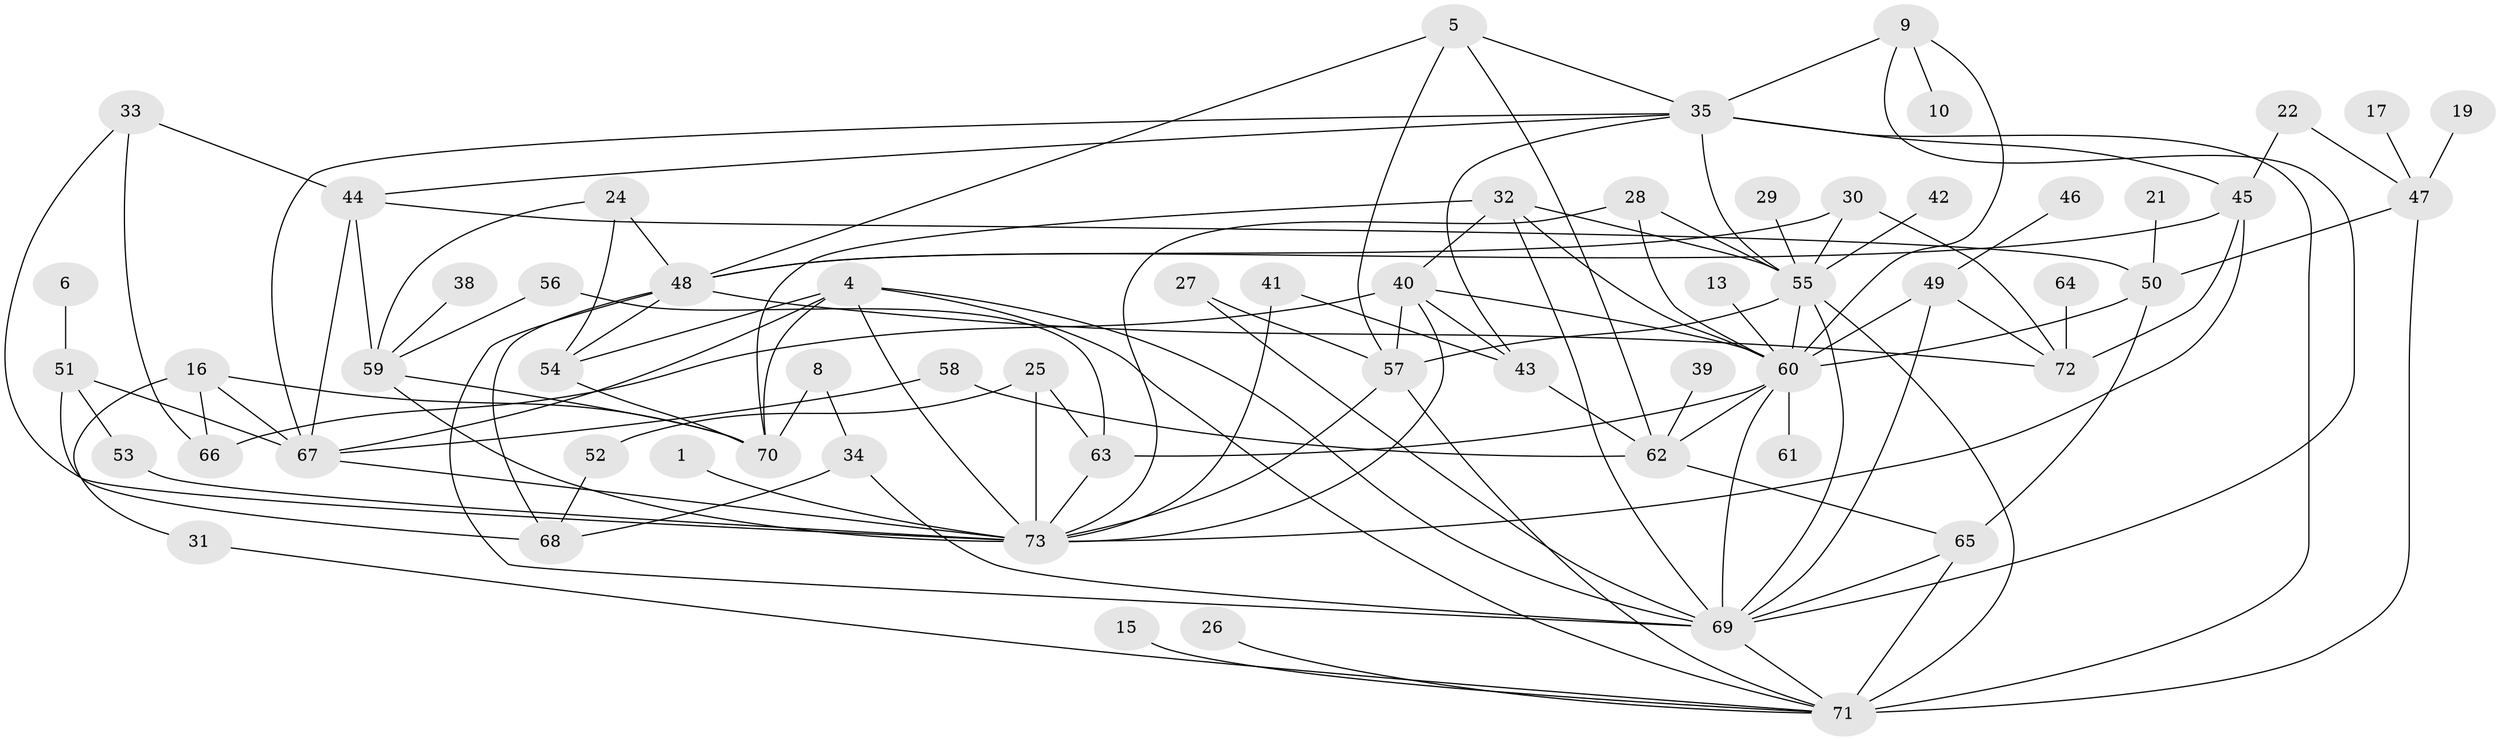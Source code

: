 // original degree distribution, {4: 0.19310344827586207, 5: 0.041379310344827586, 1: 0.21379310344827587, 3: 0.1793103448275862, 2: 0.23448275862068965, 6: 0.034482758620689655, 0: 0.06206896551724138, 7: 0.020689655172413793, 8: 0.020689655172413793}
// Generated by graph-tools (version 1.1) at 2025/25/03/09/25 03:25:22]
// undirected, 62 vertices, 120 edges
graph export_dot {
graph [start="1"]
  node [color=gray90,style=filled];
  1;
  4;
  5;
  6;
  8;
  9;
  10;
  13;
  15;
  16;
  17;
  19;
  21;
  22;
  24;
  25;
  26;
  27;
  28;
  29;
  30;
  31;
  32;
  33;
  34;
  35;
  38;
  39;
  40;
  41;
  42;
  43;
  44;
  45;
  46;
  47;
  48;
  49;
  50;
  51;
  52;
  53;
  54;
  55;
  56;
  57;
  58;
  59;
  60;
  61;
  62;
  63;
  64;
  65;
  66;
  67;
  68;
  69;
  70;
  71;
  72;
  73;
  1 -- 73 [weight=1.0];
  4 -- 54 [weight=1.0];
  4 -- 67 [weight=1.0];
  4 -- 69 [weight=1.0];
  4 -- 70 [weight=1.0];
  4 -- 71 [weight=1.0];
  4 -- 73 [weight=1.0];
  5 -- 35 [weight=1.0];
  5 -- 48 [weight=1.0];
  5 -- 57 [weight=1.0];
  5 -- 62 [weight=1.0];
  6 -- 51 [weight=1.0];
  8 -- 34 [weight=1.0];
  8 -- 70 [weight=1.0];
  9 -- 10 [weight=1.0];
  9 -- 35 [weight=1.0];
  9 -- 60 [weight=1.0];
  9 -- 69 [weight=1.0];
  13 -- 60 [weight=1.0];
  15 -- 71 [weight=1.0];
  16 -- 31 [weight=1.0];
  16 -- 66 [weight=1.0];
  16 -- 67 [weight=1.0];
  16 -- 70 [weight=1.0];
  17 -- 47 [weight=1.0];
  19 -- 47 [weight=1.0];
  21 -- 50 [weight=1.0];
  22 -- 45 [weight=1.0];
  22 -- 47 [weight=1.0];
  24 -- 48 [weight=1.0];
  24 -- 54 [weight=1.0];
  24 -- 59 [weight=1.0];
  25 -- 52 [weight=1.0];
  25 -- 63 [weight=1.0];
  25 -- 73 [weight=1.0];
  26 -- 71 [weight=1.0];
  27 -- 57 [weight=1.0];
  27 -- 69 [weight=1.0];
  28 -- 55 [weight=1.0];
  28 -- 60 [weight=1.0];
  28 -- 73 [weight=1.0];
  29 -- 55 [weight=1.0];
  30 -- 48 [weight=1.0];
  30 -- 55 [weight=1.0];
  30 -- 72 [weight=1.0];
  31 -- 71 [weight=1.0];
  32 -- 40 [weight=1.0];
  32 -- 55 [weight=1.0];
  32 -- 60 [weight=1.0];
  32 -- 69 [weight=1.0];
  32 -- 70 [weight=1.0];
  33 -- 44 [weight=1.0];
  33 -- 66 [weight=1.0];
  33 -- 73 [weight=1.0];
  34 -- 68 [weight=1.0];
  34 -- 69 [weight=1.0];
  35 -- 43 [weight=1.0];
  35 -- 44 [weight=1.0];
  35 -- 45 [weight=1.0];
  35 -- 55 [weight=1.0];
  35 -- 67 [weight=1.0];
  35 -- 71 [weight=2.0];
  38 -- 59 [weight=1.0];
  39 -- 62 [weight=2.0];
  40 -- 43 [weight=1.0];
  40 -- 57 [weight=1.0];
  40 -- 60 [weight=1.0];
  40 -- 66 [weight=1.0];
  40 -- 73 [weight=1.0];
  41 -- 43 [weight=1.0];
  41 -- 73 [weight=1.0];
  42 -- 55 [weight=1.0];
  43 -- 62 [weight=1.0];
  44 -- 50 [weight=1.0];
  44 -- 59 [weight=1.0];
  44 -- 67 [weight=1.0];
  45 -- 48 [weight=1.0];
  45 -- 72 [weight=1.0];
  45 -- 73 [weight=1.0];
  46 -- 49 [weight=1.0];
  47 -- 50 [weight=1.0];
  47 -- 71 [weight=2.0];
  48 -- 54 [weight=1.0];
  48 -- 68 [weight=1.0];
  48 -- 69 [weight=1.0];
  48 -- 72 [weight=1.0];
  49 -- 60 [weight=1.0];
  49 -- 69 [weight=1.0];
  49 -- 72 [weight=1.0];
  50 -- 60 [weight=1.0];
  50 -- 65 [weight=1.0];
  51 -- 53 [weight=1.0];
  51 -- 67 [weight=1.0];
  51 -- 68 [weight=1.0];
  52 -- 68 [weight=1.0];
  53 -- 73 [weight=1.0];
  54 -- 70 [weight=1.0];
  55 -- 57 [weight=1.0];
  55 -- 60 [weight=2.0];
  55 -- 69 [weight=1.0];
  55 -- 71 [weight=1.0];
  56 -- 59 [weight=2.0];
  56 -- 63 [weight=1.0];
  57 -- 71 [weight=1.0];
  57 -- 73 [weight=1.0];
  58 -- 62 [weight=1.0];
  58 -- 67 [weight=1.0];
  59 -- 70 [weight=1.0];
  59 -- 73 [weight=1.0];
  60 -- 61 [weight=1.0];
  60 -- 62 [weight=1.0];
  60 -- 63 [weight=1.0];
  60 -- 69 [weight=1.0];
  62 -- 65 [weight=1.0];
  63 -- 73 [weight=1.0];
  64 -- 72 [weight=1.0];
  65 -- 69 [weight=1.0];
  65 -- 71 [weight=1.0];
  67 -- 73 [weight=1.0];
  69 -- 71 [weight=1.0];
}

